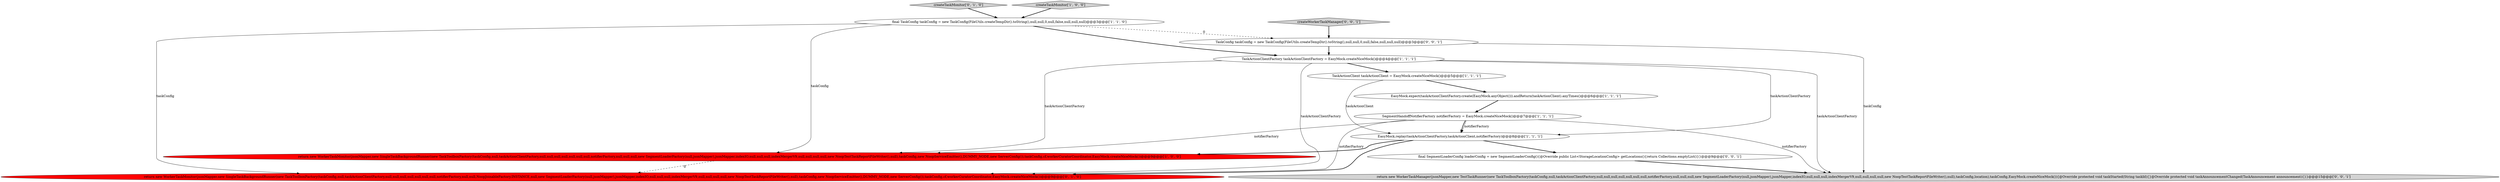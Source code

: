 digraph {
3 [style = filled, label = "TaskActionClientFactory taskActionClientFactory = EasyMock.createNiceMock()@@@4@@@['1', '1', '1']", fillcolor = white, shape = ellipse image = "AAA0AAABBB1BBB"];
2 [style = filled, label = "TaskActionClient taskActionClient = EasyMock.createNiceMock()@@@5@@@['1', '1', '1']", fillcolor = white, shape = ellipse image = "AAA0AAABBB1BBB"];
5 [style = filled, label = "EasyMock.replay(taskActionClientFactory,taskActionClient,notifierFactory)@@@8@@@['1', '1', '1']", fillcolor = white, shape = ellipse image = "AAA0AAABBB1BBB"];
0 [style = filled, label = "final TaskConfig taskConfig = new TaskConfig(FileUtils.createTempDir().toString(),null,null,0,null,false,null,null,null)@@@3@@@['1', '1', '0']", fillcolor = white, shape = ellipse image = "AAA0AAABBB1BBB"];
8 [style = filled, label = "createTaskMonitor['0', '1', '0']", fillcolor = lightgray, shape = diamond image = "AAA0AAABBB2BBB"];
9 [style = filled, label = "return new WorkerTaskMonitor(jsonMapper,new SingleTaskBackgroundRunner(new TaskToolboxFactory(taskConfig,null,taskActionClientFactory,null,null,null,null,null,null,null,notifierFactory,null,null,NoopJoinableFactory.INSTANCE,null,new SegmentLoaderFactory(null,jsonMapper),jsonMapper,indexIO,null,null,null,indexMergerV9,null,null,null,null,new NoopTestTaskReportFileWriter(),null),taskConfig,new NoopServiceEmitter(),DUMMY_NODE,new ServerConfig()),taskConfig,cf,workerCuratorCoordinator,EasyMock.createNiceMock())@@@9@@@['0', '1', '0']", fillcolor = red, shape = ellipse image = "AAA1AAABBB2BBB"];
12 [style = filled, label = "createWorkerTaskManager['0', '0', '1']", fillcolor = lightgray, shape = diamond image = "AAA0AAABBB3BBB"];
4 [style = filled, label = "EasyMock.expect(taskActionClientFactory.create(EasyMock.anyObject())).andReturn(taskActionClient).anyTimes()@@@6@@@['1', '1', '1']", fillcolor = white, shape = ellipse image = "AAA0AAABBB1BBB"];
1 [style = filled, label = "SegmentHandoffNotifierFactory notifierFactory = EasyMock.createNiceMock()@@@7@@@['1', '1', '1']", fillcolor = white, shape = ellipse image = "AAA0AAABBB1BBB"];
10 [style = filled, label = "TaskConfig taskConfig = new TaskConfig(FileUtils.createTempDir().toString(),null,null,0,null,false,null,null,null)@@@3@@@['0', '0', '1']", fillcolor = white, shape = ellipse image = "AAA0AAABBB3BBB"];
6 [style = filled, label = "return new WorkerTaskMonitor(jsonMapper,new SingleTaskBackgroundRunner(new TaskToolboxFactory(taskConfig,null,taskActionClientFactory,null,null,null,null,null,null,null,notifierFactory,null,null,null,new SegmentLoaderFactory(null,jsonMapper),jsonMapper,indexIO,null,null,null,indexMergerV9,null,null,null,null,new NoopTestTaskReportFileWriter(),null),taskConfig,new NoopServiceEmitter(),DUMMY_NODE,new ServerConfig()),taskConfig,cf,workerCuratorCoordinator,EasyMock.createNiceMock())@@@9@@@['1', '0', '0']", fillcolor = red, shape = ellipse image = "AAA1AAABBB1BBB"];
13 [style = filled, label = "final SegmentLoaderConfig loaderConfig = new SegmentLoaderConfig(){@Override public List<StorageLocationConfig> getLocations(){return Collections.emptyList()}}@@@9@@@['0', '0', '1']", fillcolor = white, shape = ellipse image = "AAA0AAABBB3BBB"];
7 [style = filled, label = "createTaskMonitor['1', '0', '0']", fillcolor = lightgray, shape = diamond image = "AAA0AAABBB1BBB"];
11 [style = filled, label = "return new WorkerTaskManager(jsonMapper,new TestTaskRunner(new TaskToolboxFactory(taskConfig,null,taskActionClientFactory,null,null,null,null,null,null,null,notifierFactory,null,null,null,new SegmentLoaderFactory(null,jsonMapper),jsonMapper,indexIO,null,null,null,indexMergerV9,null,null,null,null,new NoopTestTaskReportFileWriter(),null),taskConfig,location),taskConfig,EasyMock.createNiceMock()){@Override protected void taskStarted(String taskId){}@Override protected void taskAnnouncementChanged(TaskAnnouncement announcement){}}@@@15@@@['0', '0', '1']", fillcolor = lightgray, shape = ellipse image = "AAA0AAABBB3BBB"];
1->5 [style = bold, label=""];
0->3 [style = bold, label=""];
3->5 [style = solid, label="taskActionClientFactory"];
3->11 [style = solid, label="taskActionClientFactory"];
1->11 [style = solid, label="notifierFactory"];
5->9 [style = bold, label=""];
1->6 [style = solid, label="notifierFactory"];
0->9 [style = solid, label="taskConfig"];
6->9 [style = dashed, label="0"];
10->3 [style = bold, label=""];
7->0 [style = bold, label=""];
1->5 [style = solid, label="notifierFactory"];
10->11 [style = solid, label="taskConfig"];
2->4 [style = bold, label=""];
13->11 [style = bold, label=""];
2->5 [style = solid, label="taskActionClient"];
0->10 [style = dashed, label="0"];
8->0 [style = bold, label=""];
0->6 [style = solid, label="taskConfig"];
12->10 [style = bold, label=""];
3->9 [style = solid, label="taskActionClientFactory"];
5->6 [style = bold, label=""];
3->2 [style = bold, label=""];
5->13 [style = bold, label=""];
3->6 [style = solid, label="taskActionClientFactory"];
1->9 [style = solid, label="notifierFactory"];
4->1 [style = bold, label=""];
}
